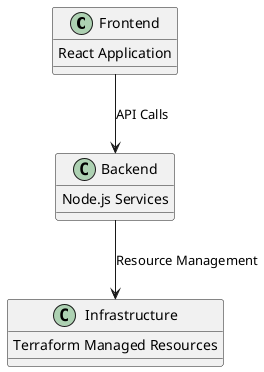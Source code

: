 
@startuml
!define RECTANGLE class

RECTANGLE Frontend {
  React Application
}

RECTANGLE Backend {
  Node.js Services
}

RECTANGLE Infrastructure {
  Terraform Managed Resources
}

Frontend --> Backend : API Calls
Backend --> Infrastructure : Resource Management
@enduml